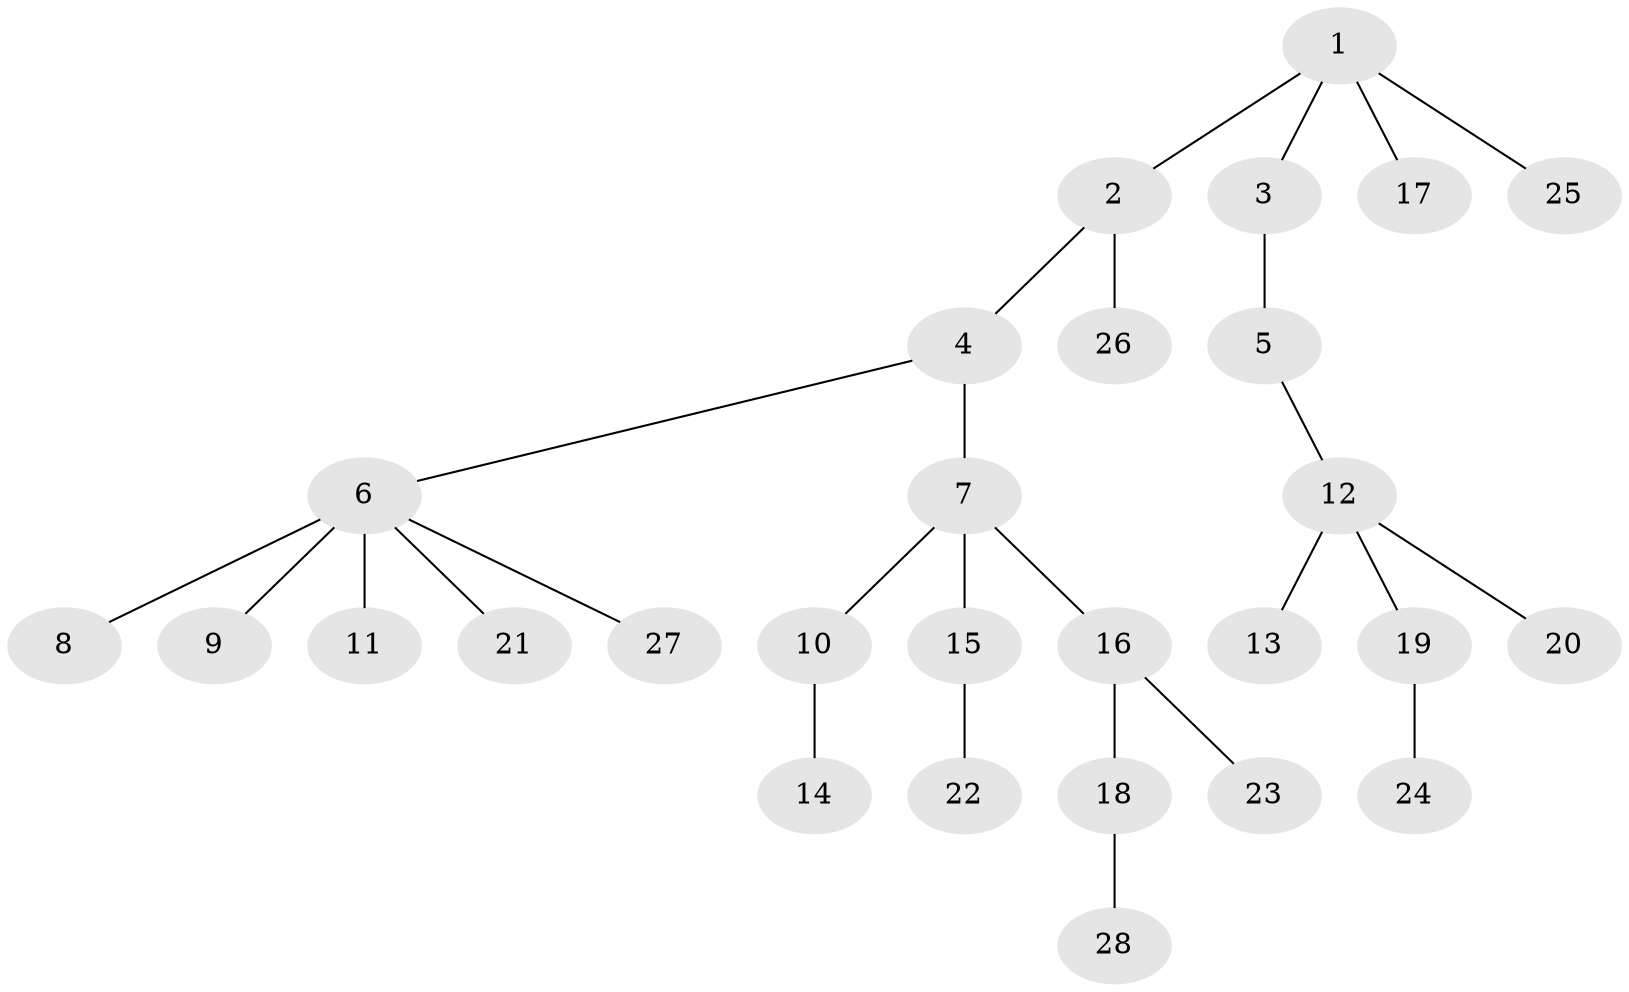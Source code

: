 // original degree distribution, {5: 0.045454545454545456, 2: 0.2840909090909091, 3: 0.07954545454545454, 4: 0.07954545454545454, 6: 0.022727272727272728, 1: 0.48863636363636365}
// Generated by graph-tools (version 1.1) at 2025/51/03/04/25 22:51:48]
// undirected, 28 vertices, 27 edges
graph export_dot {
  node [color=gray90,style=filled];
  1;
  2;
  3;
  4;
  5;
  6;
  7;
  8;
  9;
  10;
  11;
  12;
  13;
  14;
  15;
  16;
  17;
  18;
  19;
  20;
  21;
  22;
  23;
  24;
  25;
  26;
  27;
  28;
  1 -- 2 [weight=1.0];
  1 -- 3 [weight=1.0];
  1 -- 17 [weight=1.0];
  1 -- 25 [weight=1.0];
  2 -- 4 [weight=1.0];
  2 -- 26 [weight=1.0];
  3 -- 5 [weight=1.0];
  4 -- 6 [weight=1.0];
  4 -- 7 [weight=1.0];
  5 -- 12 [weight=1.0];
  6 -- 8 [weight=1.0];
  6 -- 9 [weight=2.0];
  6 -- 11 [weight=1.0];
  6 -- 21 [weight=1.0];
  6 -- 27 [weight=1.0];
  7 -- 10 [weight=1.0];
  7 -- 15 [weight=1.0];
  7 -- 16 [weight=1.0];
  10 -- 14 [weight=1.0];
  12 -- 13 [weight=1.0];
  12 -- 19 [weight=1.0];
  12 -- 20 [weight=1.0];
  15 -- 22 [weight=1.0];
  16 -- 18 [weight=1.0];
  16 -- 23 [weight=1.0];
  18 -- 28 [weight=1.0];
  19 -- 24 [weight=1.0];
}

